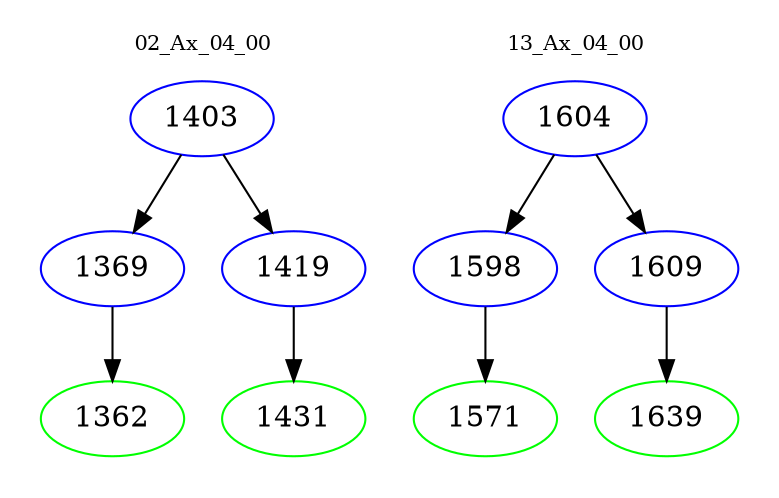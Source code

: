 digraph{
subgraph cluster_0 {
color = white
label = "02_Ax_04_00";
fontsize=10;
T0_1403 [label="1403", color="blue"]
T0_1403 -> T0_1369 [color="black"]
T0_1369 [label="1369", color="blue"]
T0_1369 -> T0_1362 [color="black"]
T0_1362 [label="1362", color="green"]
T0_1403 -> T0_1419 [color="black"]
T0_1419 [label="1419", color="blue"]
T0_1419 -> T0_1431 [color="black"]
T0_1431 [label="1431", color="green"]
}
subgraph cluster_1 {
color = white
label = "13_Ax_04_00";
fontsize=10;
T1_1604 [label="1604", color="blue"]
T1_1604 -> T1_1598 [color="black"]
T1_1598 [label="1598", color="blue"]
T1_1598 -> T1_1571 [color="black"]
T1_1571 [label="1571", color="green"]
T1_1604 -> T1_1609 [color="black"]
T1_1609 [label="1609", color="blue"]
T1_1609 -> T1_1639 [color="black"]
T1_1639 [label="1639", color="green"]
}
}
